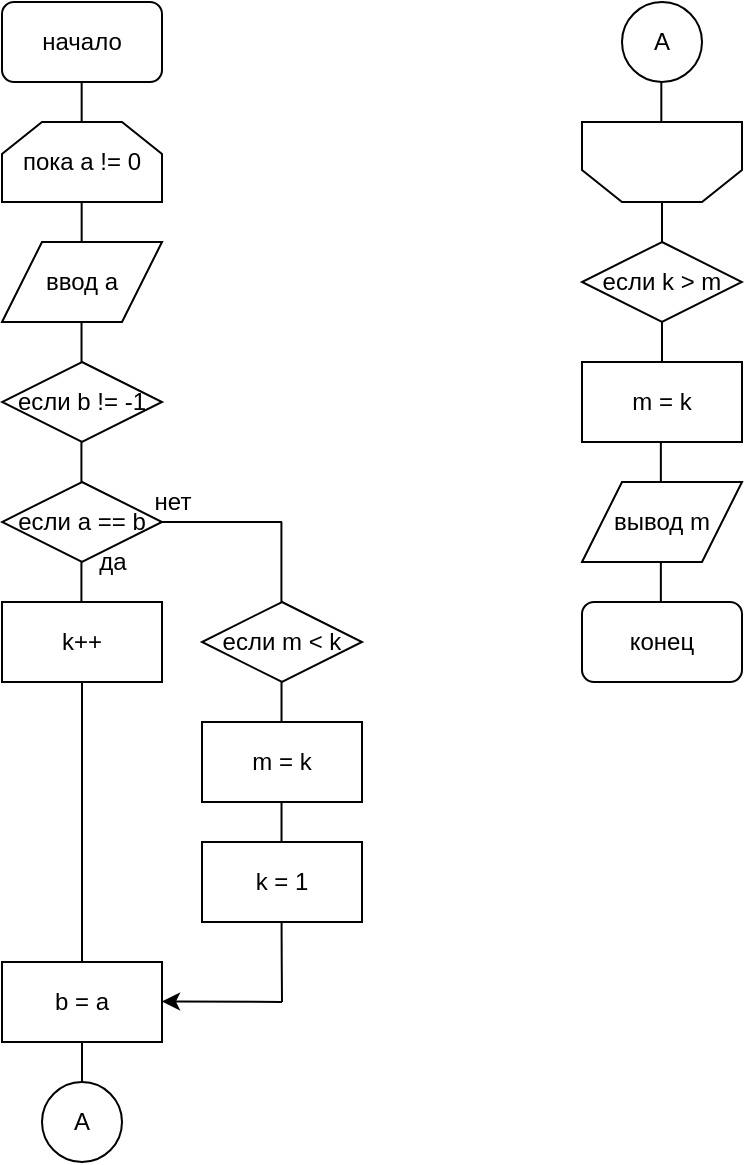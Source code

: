 <mxfile version="14.8.3" type="github">
  <diagram id="jxAJT3Dp_lEYtX4IT00w" name="Page-1">
    <mxGraphModel dx="1173" dy="682" grid="1" gridSize="10" guides="1" tooltips="1" connect="1" arrows="1" fold="1" page="1" pageScale="1" pageWidth="827" pageHeight="1169" math="0" shadow="0">
      <root>
        <mxCell id="0" />
        <mxCell id="1" parent="0" />
        <mxCell id="q-B6tYfIVw1v354TyaNC-1" value="начало" style="rounded=1;whiteSpace=wrap;html=1;" parent="1" vertex="1">
          <mxGeometry x="160" y="10" width="80" height="40" as="geometry" />
        </mxCell>
        <mxCell id="q-B6tYfIVw1v354TyaNC-2" value="ввод a" style="shape=parallelogram;perimeter=parallelogramPerimeter;whiteSpace=wrap;html=1;fixedSize=1;" parent="1" vertex="1">
          <mxGeometry x="160" y="130" width="80" height="40" as="geometry" />
        </mxCell>
        <mxCell id="q-B6tYfIVw1v354TyaNC-3" value="" style="endArrow=none;html=1;" parent="1" edge="1">
          <mxGeometry width="50" height="50" relative="1" as="geometry">
            <mxPoint x="199.83" y="70" as="sourcePoint" />
            <mxPoint x="199.83" y="50" as="targetPoint" />
            <Array as="points">
              <mxPoint x="199.83" y="60" />
            </Array>
          </mxGeometry>
        </mxCell>
        <mxCell id="q-B6tYfIVw1v354TyaNC-4" value="" style="endArrow=none;html=1;" parent="1" edge="1">
          <mxGeometry width="50" height="50" relative="1" as="geometry">
            <mxPoint x="199.83" y="130" as="sourcePoint" />
            <mxPoint x="199.83" y="110" as="targetPoint" />
            <Array as="points">
              <mxPoint x="199.83" y="120" />
            </Array>
          </mxGeometry>
        </mxCell>
        <mxCell id="q-B6tYfIVw1v354TyaNC-19" value="конец" style="rounded=1;whiteSpace=wrap;html=1;" parent="1" vertex="1">
          <mxGeometry x="450" y="310" width="80" height="40" as="geometry" />
        </mxCell>
        <mxCell id="q-B6tYfIVw1v354TyaNC-56" value="" style="endArrow=none;html=1;" parent="1" edge="1">
          <mxGeometry width="50" height="50" relative="1" as="geometry">
            <mxPoint x="489.43" y="310" as="sourcePoint" />
            <mxPoint x="489.43" y="290" as="targetPoint" />
          </mxGeometry>
        </mxCell>
        <mxCell id="as-uDfVPaRtVAODGeOcq-2" value="пока a != 0" style="shape=loopLimit;whiteSpace=wrap;html=1;size=20;" parent="1" vertex="1">
          <mxGeometry x="160" y="70" width="80" height="40" as="geometry" />
        </mxCell>
        <mxCell id="as-uDfVPaRtVAODGeOcq-5" value="" style="endArrow=none;html=1;" parent="1" edge="1">
          <mxGeometry width="50" height="50" relative="1" as="geometry">
            <mxPoint x="199.76" y="190" as="sourcePoint" />
            <mxPoint x="199.76" y="170" as="targetPoint" />
            <Array as="points">
              <mxPoint x="199.76" y="180" />
            </Array>
          </mxGeometry>
        </mxCell>
        <mxCell id="0Lpr6tSooY7eldmH0HWz-1" value="если b != -1" style="rhombus;whiteSpace=wrap;html=1;" vertex="1" parent="1">
          <mxGeometry x="160" y="190" width="80" height="40" as="geometry" />
        </mxCell>
        <mxCell id="0Lpr6tSooY7eldmH0HWz-2" value="" style="endArrow=none;html=1;" edge="1" parent="1">
          <mxGeometry width="50" height="50" relative="1" as="geometry">
            <mxPoint x="199.71" y="250" as="sourcePoint" />
            <mxPoint x="199.71" y="230" as="targetPoint" />
            <Array as="points">
              <mxPoint x="199.71" y="240" />
            </Array>
          </mxGeometry>
        </mxCell>
        <mxCell id="0Lpr6tSooY7eldmH0HWz-3" value="если a == b" style="rhombus;whiteSpace=wrap;html=1;" vertex="1" parent="1">
          <mxGeometry x="160" y="250" width="80" height="40" as="geometry" />
        </mxCell>
        <mxCell id="0Lpr6tSooY7eldmH0HWz-4" value="" style="endArrow=none;html=1;" edge="1" parent="1">
          <mxGeometry width="50" height="50" relative="1" as="geometry">
            <mxPoint x="199.71" y="310" as="sourcePoint" />
            <mxPoint x="199.71" y="290" as="targetPoint" />
            <Array as="points">
              <mxPoint x="199.71" y="300" />
            </Array>
          </mxGeometry>
        </mxCell>
        <mxCell id="0Lpr6tSooY7eldmH0HWz-5" value="да" style="text;html=1;align=center;verticalAlign=middle;resizable=0;points=[];autosize=1;strokeColor=none;" vertex="1" parent="1">
          <mxGeometry x="200" y="280" width="30" height="20" as="geometry" />
        </mxCell>
        <mxCell id="0Lpr6tSooY7eldmH0HWz-6" value="нет" style="text;html=1;align=center;verticalAlign=middle;resizable=0;points=[];autosize=1;strokeColor=none;" vertex="1" parent="1">
          <mxGeometry x="230" y="250" width="30" height="20" as="geometry" />
        </mxCell>
        <mxCell id="0Lpr6tSooY7eldmH0HWz-7" value="" style="endArrow=none;html=1;" edge="1" parent="1">
          <mxGeometry width="50" height="50" relative="1" as="geometry">
            <mxPoint x="240" y="270" as="sourcePoint" />
            <mxPoint x="300" y="270" as="targetPoint" />
          </mxGeometry>
        </mxCell>
        <mxCell id="0Lpr6tSooY7eldmH0HWz-8" value="k++" style="rounded=0;whiteSpace=wrap;html=1;" vertex="1" parent="1">
          <mxGeometry x="160" y="310" width="80" height="40" as="geometry" />
        </mxCell>
        <mxCell id="0Lpr6tSooY7eldmH0HWz-9" value="если m &amp;lt; k" style="rhombus;whiteSpace=wrap;html=1;" vertex="1" parent="1">
          <mxGeometry x="260" y="310" width="80" height="40" as="geometry" />
        </mxCell>
        <mxCell id="0Lpr6tSooY7eldmH0HWz-10" value="" style="endArrow=none;html=1;" edge="1" parent="1">
          <mxGeometry width="50" height="50" relative="1" as="geometry">
            <mxPoint x="299.71" y="310" as="sourcePoint" />
            <mxPoint x="299.71" y="270" as="targetPoint" />
          </mxGeometry>
        </mxCell>
        <mxCell id="0Lpr6tSooY7eldmH0HWz-11" value="m = k" style="rounded=0;whiteSpace=wrap;html=1;" vertex="1" parent="1">
          <mxGeometry x="260" y="370" width="80" height="40" as="geometry" />
        </mxCell>
        <mxCell id="0Lpr6tSooY7eldmH0HWz-13" value="" style="endArrow=none;html=1;" edge="1" parent="1">
          <mxGeometry width="50" height="50" relative="1" as="geometry">
            <mxPoint x="299.76" y="370" as="sourcePoint" />
            <mxPoint x="299.76" y="350" as="targetPoint" />
            <Array as="points">
              <mxPoint x="299.76" y="360" />
            </Array>
          </mxGeometry>
        </mxCell>
        <mxCell id="0Lpr6tSooY7eldmH0HWz-14" value="k = 1" style="rounded=0;whiteSpace=wrap;html=1;" vertex="1" parent="1">
          <mxGeometry x="260" y="430" width="80" height="40" as="geometry" />
        </mxCell>
        <mxCell id="0Lpr6tSooY7eldmH0HWz-15" value="" style="endArrow=none;html=1;" edge="1" parent="1">
          <mxGeometry width="50" height="50" relative="1" as="geometry">
            <mxPoint x="299.76" y="430" as="sourcePoint" />
            <mxPoint x="299.76" y="410" as="targetPoint" />
            <Array as="points">
              <mxPoint x="299.76" y="420" />
            </Array>
          </mxGeometry>
        </mxCell>
        <mxCell id="0Lpr6tSooY7eldmH0HWz-16" value="" style="endArrow=none;html=1;" edge="1" parent="1">
          <mxGeometry width="50" height="50" relative="1" as="geometry">
            <mxPoint x="200" y="490" as="sourcePoint" />
            <mxPoint x="200" y="350" as="targetPoint" />
          </mxGeometry>
        </mxCell>
        <mxCell id="0Lpr6tSooY7eldmH0HWz-17" value="b = a" style="rounded=0;whiteSpace=wrap;html=1;" vertex="1" parent="1">
          <mxGeometry x="160" y="490" width="80" height="40" as="geometry" />
        </mxCell>
        <mxCell id="0Lpr6tSooY7eldmH0HWz-18" value="" style="endArrow=classic;html=1;" edge="1" parent="1">
          <mxGeometry width="50" height="50" relative="1" as="geometry">
            <mxPoint x="300" y="510" as="sourcePoint" />
            <mxPoint x="240" y="509.71" as="targetPoint" />
          </mxGeometry>
        </mxCell>
        <mxCell id="0Lpr6tSooY7eldmH0HWz-19" value="" style="endArrow=none;html=1;" edge="1" parent="1">
          <mxGeometry width="50" height="50" relative="1" as="geometry">
            <mxPoint x="300" y="510" as="sourcePoint" />
            <mxPoint x="299.8" y="470" as="targetPoint" />
            <Array as="points">
              <mxPoint x="299.8" y="480" />
            </Array>
          </mxGeometry>
        </mxCell>
        <mxCell id="0Lpr6tSooY7eldmH0HWz-20" value="если k &amp;gt; m" style="rhombus;whiteSpace=wrap;html=1;" vertex="1" parent="1">
          <mxGeometry x="450" y="130" width="80" height="40" as="geometry" />
        </mxCell>
        <mxCell id="0Lpr6tSooY7eldmH0HWz-21" value="m = k" style="rounded=0;whiteSpace=wrap;html=1;" vertex="1" parent="1">
          <mxGeometry x="450" y="190" width="80" height="40" as="geometry" />
        </mxCell>
        <mxCell id="0Lpr6tSooY7eldmH0HWz-22" value="вывод m" style="shape=parallelogram;perimeter=parallelogramPerimeter;whiteSpace=wrap;html=1;fixedSize=1;" vertex="1" parent="1">
          <mxGeometry x="450" y="250" width="80" height="40" as="geometry" />
        </mxCell>
        <mxCell id="0Lpr6tSooY7eldmH0HWz-23" value="" style="shape=loopLimit;whiteSpace=wrap;html=1;size=20;rotation=-180;" vertex="1" parent="1">
          <mxGeometry x="450" y="70" width="80" height="40" as="geometry" />
        </mxCell>
        <mxCell id="0Lpr6tSooY7eldmH0HWz-24" value="" style="endArrow=none;html=1;" edge="1" parent="1">
          <mxGeometry width="50" height="50" relative="1" as="geometry">
            <mxPoint x="200" y="550" as="sourcePoint" />
            <mxPoint x="200" y="530" as="targetPoint" />
            <Array as="points">
              <mxPoint x="200" y="540" />
            </Array>
          </mxGeometry>
        </mxCell>
        <mxCell id="0Lpr6tSooY7eldmH0HWz-25" value="" style="endArrow=none;html=1;" edge="1" parent="1">
          <mxGeometry width="50" height="50" relative="1" as="geometry">
            <mxPoint x="490" y="130" as="sourcePoint" />
            <mxPoint x="490" y="110" as="targetPoint" />
            <Array as="points">
              <mxPoint x="490" y="120" />
            </Array>
          </mxGeometry>
        </mxCell>
        <mxCell id="0Lpr6tSooY7eldmH0HWz-26" value="" style="endArrow=none;html=1;" edge="1" parent="1">
          <mxGeometry width="50" height="50" relative="1" as="geometry">
            <mxPoint x="490" y="190" as="sourcePoint" />
            <mxPoint x="490" y="170" as="targetPoint" />
            <Array as="points">
              <mxPoint x="490" y="180" />
            </Array>
          </mxGeometry>
        </mxCell>
        <mxCell id="0Lpr6tSooY7eldmH0HWz-27" value="" style="endArrow=none;html=1;" edge="1" parent="1">
          <mxGeometry width="50" height="50" relative="1" as="geometry">
            <mxPoint x="489.43" y="250" as="sourcePoint" />
            <mxPoint x="489.43" y="230" as="targetPoint" />
            <Array as="points">
              <mxPoint x="489.43" y="240" />
            </Array>
          </mxGeometry>
        </mxCell>
        <mxCell id="0Lpr6tSooY7eldmH0HWz-28" value="A" style="ellipse;whiteSpace=wrap;html=1;aspect=fixed;" vertex="1" parent="1">
          <mxGeometry x="180" y="550" width="40" height="40" as="geometry" />
        </mxCell>
        <mxCell id="0Lpr6tSooY7eldmH0HWz-29" value="A" style="ellipse;whiteSpace=wrap;html=1;aspect=fixed;" vertex="1" parent="1">
          <mxGeometry x="470" y="10" width="40" height="40" as="geometry" />
        </mxCell>
        <mxCell id="0Lpr6tSooY7eldmH0HWz-30" value="" style="endArrow=none;html=1;" edge="1" parent="1">
          <mxGeometry width="50" height="50" relative="1" as="geometry">
            <mxPoint x="489.66" y="70" as="sourcePoint" />
            <mxPoint x="489.66" y="50" as="targetPoint" />
            <Array as="points">
              <mxPoint x="489.66" y="60" />
            </Array>
          </mxGeometry>
        </mxCell>
      </root>
    </mxGraphModel>
  </diagram>
</mxfile>
